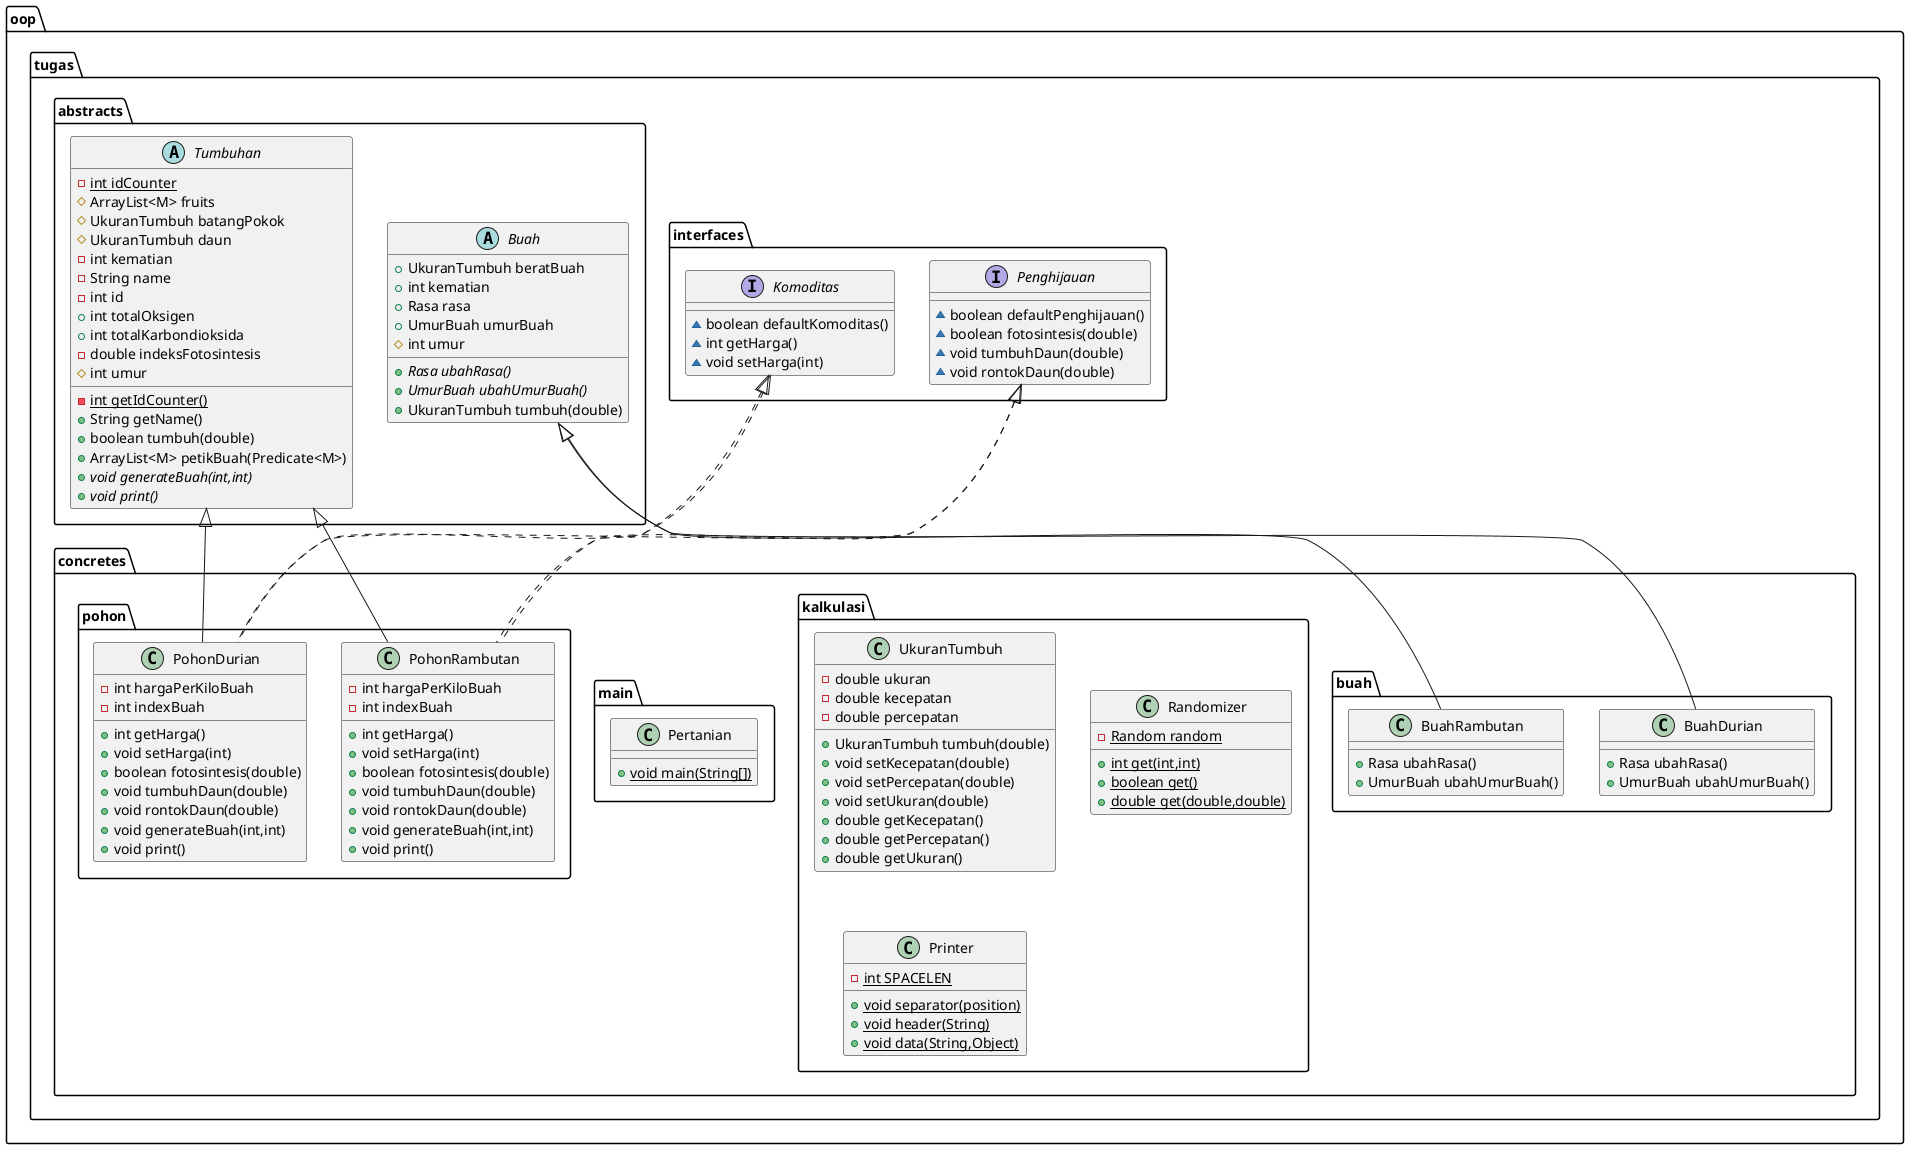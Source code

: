 @startuml
interface oop.tugas.interfaces.Penghijauan {
~ boolean defaultPenghijauan()
~ boolean fotosintesis(double)
~ void tumbuhDaun(double)
~ void rontokDaun(double)
}
class oop.tugas.concretes.buah.BuahDurian {
+ Rasa ubahRasa()
+ UmurBuah ubahUmurBuah()
}
abstract class oop.tugas.abstracts.Buah {
+ UkuranTumbuh beratBuah
+ int kematian
+ Rasa rasa
+ UmurBuah umurBuah
# int umur
+ {abstract}Rasa ubahRasa()
+ {abstract}UmurBuah ubahUmurBuah()
+ UkuranTumbuh tumbuh(double)
}
class oop.tugas.concretes.kalkulasi.UkuranTumbuh {
- double ukuran
- double kecepatan
- double percepatan
+ UkuranTumbuh tumbuh(double)
+ void setKecepatan(double)
+ void setPercepatan(double)
+ void setUkuran(double)
+ double getKecepatan()
+ double getPercepatan()
+ double getUkuran()
}
class oop.tugas.concretes.main.Pertanian {
+ {static} void main(String[])
}
class oop.tugas.concretes.buah.BuahRambutan {
+ Rasa ubahRasa()
+ UmurBuah ubahUmurBuah()
}
interface oop.tugas.interfaces.Komoditas {
~ boolean defaultKomoditas()
~ int getHarga()
~ void setHarga(int)
}
class oop.tugas.concretes.pohon.PohonRambutan {
- int hargaPerKiloBuah
- int indexBuah
+ int getHarga()
+ void setHarga(int)
+ boolean fotosintesis(double)
+ void tumbuhDaun(double)
+ void rontokDaun(double)
+ void generateBuah(int,int)
+ void print()
}
class oop.tugas.concretes.kalkulasi.Randomizer {
- {static} Random random
+ {static} int get(int,int)
+ {static} boolean get()
+ {static} double get(double,double)
}
class oop.tugas.concretes.kalkulasi.Printer {
- {static} int SPACELEN
+ {static} void separator(position)
+ {static} void header(String)
+ {static} void data(String,Object)
}
abstract class oop.tugas.abstracts.Tumbuhan {
- {static} int idCounter
# ArrayList<M> fruits
# UkuranTumbuh batangPokok
# UkuranTumbuh daun
- int kematian
- String name
- int id
+ int totalOksigen
+ int totalKarbondioksida
- double indeksFotosintesis
# int umur
- {static} int getIdCounter()
+ String getName()
+ boolean tumbuh(double)
+ ArrayList<M> petikBuah(Predicate<M>)
+ {abstract}void generateBuah(int,int)
+ {abstract}void print()
}
class oop.tugas.concretes.pohon.PohonDurian {
- int hargaPerKiloBuah
- int indexBuah
+ int getHarga()
+ void setHarga(int)
+ boolean fotosintesis(double)
+ void tumbuhDaun(double)
+ void rontokDaun(double)
+ void generateBuah(int,int)
+ void print()
}


oop.tugas.abstracts.Buah <|-- oop.tugas.concretes.buah.BuahDurian
oop.tugas.abstracts.Buah <|-- oop.tugas.concretes.buah.BuahRambutan
oop.tugas.interfaces.Komoditas <|.. oop.tugas.concretes.pohon.PohonRambutan
oop.tugas.interfaces.Penghijauan <|.. oop.tugas.concretes.pohon.PohonRambutan
oop.tugas.abstracts.Tumbuhan <|-- oop.tugas.concretes.pohon.PohonRambutan
oop.tugas.interfaces.Komoditas <|.. oop.tugas.concretes.pohon.PohonDurian
oop.tugas.interfaces.Penghijauan <|.. oop.tugas.concretes.pohon.PohonDurian
oop.tugas.abstracts.Tumbuhan <|-- oop.tugas.concretes.pohon.PohonDurian
@enduml